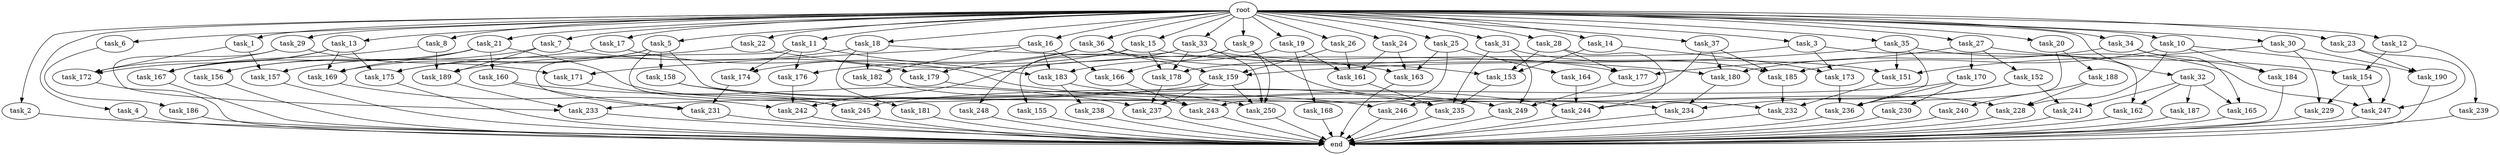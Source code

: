 digraph G {
  root [size="0.000000"];
  task_1 [size="102.400000"];
  task_2 [size="102.400000"];
  task_3 [size="102.400000"];
  task_4 [size="102.400000"];
  task_5 [size="102.400000"];
  task_6 [size="102.400000"];
  task_7 [size="102.400000"];
  task_8 [size="102.400000"];
  task_9 [size="102.400000"];
  task_10 [size="102.400000"];
  task_11 [size="102.400000"];
  task_12 [size="102.400000"];
  task_13 [size="102.400000"];
  task_14 [size="102.400000"];
  task_15 [size="102.400000"];
  task_16 [size="102.400000"];
  task_17 [size="102.400000"];
  task_18 [size="102.400000"];
  task_19 [size="102.400000"];
  task_20 [size="102.400000"];
  task_21 [size="102.400000"];
  task_22 [size="102.400000"];
  task_23 [size="102.400000"];
  task_24 [size="102.400000"];
  task_25 [size="102.400000"];
  task_26 [size="102.400000"];
  task_27 [size="102.400000"];
  task_28 [size="102.400000"];
  task_29 [size="102.400000"];
  task_30 [size="102.400000"];
  task_31 [size="102.400000"];
  task_32 [size="102.400000"];
  task_33 [size="102.400000"];
  task_34 [size="102.400000"];
  task_35 [size="102.400000"];
  task_36 [size="102.400000"];
  task_37 [size="102.400000"];
  task_151 [size="166644731084.800018"];
  task_152 [size="30923764531.200001"];
  task_153 [size="103079215104.000000"];
  task_154 [size="52398601011.200005"];
  task_155 [size="54975581388.800003"];
  task_156 [size="107374182400.000000"];
  task_157 [size="116823110451.200012"];
  task_158 [size="7730941132.800000"];
  task_159 [size="142592914227.200012"];
  task_160 [size="85899345920.000000"];
  task_161 [size="169221711462.400024"];
  task_162 [size="73014444032.000000"];
  task_163 [size="202722456371.200012"];
  task_164 [size="30923764531.200001"];
  task_165 [size="83322365542.400009"];
  task_166 [size="107374182400.000000"];
  task_167 [size="163208757248.000000"];
  task_168 [size="13743895347.200001"];
  task_169 [size="163208757248.000000"];
  task_170 [size="30923764531.200001"];
  task_171 [size="99643241267.200012"];
  task_172 [size="114246130073.600006"];
  task_173 [size="17179869184.000000"];
  task_174 [size="17179869184.000000"];
  task_175 [size="163208757248.000000"];
  task_176 [size="55834574848.000000"];
  task_177 [size="171798691840.000000"];
  task_178 [size="100502234726.400009"];
  task_179 [size="24910810316.800003"];
  task_180 [size="82463372083.200012"];
  task_181 [size="13743895347.200001"];
  task_182 [size="99643241267.200012"];
  task_183 [size="113387136614.400009"];
  task_184 [size="21474836480.000000"];
  task_185 [size="132284992716.800003"];
  task_186 [size="85899345920.000000"];
  task_187 [size="69578470195.199997"];
  task_188 [size="7730941132.800000"];
  task_189 [size="42949672960.000000"];
  task_190 [size="62706522521.600006"];
  task_228 [size="98784247808.000000"];
  task_229 [size="124554051584.000000"];
  task_230 [size="69578470195.199997"];
  task_231 [size="76450417868.800003"];
  task_232 [size="63565515980.800003"];
  task_233 [size="52398601011.200005"];
  task_234 [size="115105123532.800003"];
  task_235 [size="172657685299.200012"];
  task_236 [size="160631776870.399994"];
  task_237 [size="140874927308.800018"];
  task_238 [size="13743895347.200001"];
  task_239 [size="21474836480.000000"];
  task_240 [size="69578470195.199997"];
  task_241 [size="91053306675.200012"];
  task_242 [size="79886391705.600006"];
  task_243 [size="171798691840.000000"];
  task_244 [size="235364207820.800018"];
  task_245 [size="163208757248.000000"];
  task_246 [size="140874927308.800018"];
  task_247 [size="154618822656.000000"];
  task_248 [size="42090679500.800003"];
  task_249 [size="97066260889.600006"];
  task_250 [size="138297946931.200012"];
  end [size="0.000000"];

  root -> task_1 [size="1.000000"];
  root -> task_2 [size="1.000000"];
  root -> task_3 [size="1.000000"];
  root -> task_4 [size="1.000000"];
  root -> task_5 [size="1.000000"];
  root -> task_6 [size="1.000000"];
  root -> task_7 [size="1.000000"];
  root -> task_8 [size="1.000000"];
  root -> task_9 [size="1.000000"];
  root -> task_10 [size="1.000000"];
  root -> task_11 [size="1.000000"];
  root -> task_12 [size="1.000000"];
  root -> task_13 [size="1.000000"];
  root -> task_14 [size="1.000000"];
  root -> task_15 [size="1.000000"];
  root -> task_16 [size="1.000000"];
  root -> task_17 [size="1.000000"];
  root -> task_18 [size="1.000000"];
  root -> task_19 [size="1.000000"];
  root -> task_20 [size="1.000000"];
  root -> task_21 [size="1.000000"];
  root -> task_22 [size="1.000000"];
  root -> task_23 [size="1.000000"];
  root -> task_24 [size="1.000000"];
  root -> task_25 [size="1.000000"];
  root -> task_26 [size="1.000000"];
  root -> task_27 [size="1.000000"];
  root -> task_28 [size="1.000000"];
  root -> task_29 [size="1.000000"];
  root -> task_30 [size="1.000000"];
  root -> task_31 [size="1.000000"];
  root -> task_32 [size="1.000000"];
  root -> task_33 [size="1.000000"];
  root -> task_34 [size="1.000000"];
  root -> task_35 [size="1.000000"];
  root -> task_36 [size="1.000000"];
  root -> task_37 [size="1.000000"];
  task_1 -> task_157 [size="301989888.000000"];
  task_1 -> task_172 [size="301989888.000000"];
  task_2 -> end [size="1.000000"];
  task_3 -> task_162 [size="33554432.000000"];
  task_3 -> task_173 [size="33554432.000000"];
  task_3 -> task_178 [size="33554432.000000"];
  task_4 -> end [size="1.000000"];
  task_5 -> task_158 [size="75497472.000000"];
  task_5 -> task_169 [size="75497472.000000"];
  task_5 -> task_175 [size="75497472.000000"];
  task_5 -> task_232 [size="75497472.000000"];
  task_5 -> task_245 [size="75497472.000000"];
  task_6 -> task_186 [size="838860800.000000"];
  task_7 -> task_156 [size="209715200.000000"];
  task_7 -> task_179 [size="209715200.000000"];
  task_7 -> task_189 [size="209715200.000000"];
  task_8 -> task_167 [size="75497472.000000"];
  task_8 -> task_189 [size="75497472.000000"];
  task_9 -> task_166 [size="209715200.000000"];
  task_9 -> task_228 [size="209715200.000000"];
  task_9 -> task_250 [size="209715200.000000"];
  task_10 -> task_184 [size="75497472.000000"];
  task_10 -> task_185 [size="75497472.000000"];
  task_10 -> task_228 [size="75497472.000000"];
  task_10 -> task_247 [size="75497472.000000"];
  task_11 -> task_174 [size="134217728.000000"];
  task_11 -> task_176 [size="134217728.000000"];
  task_11 -> task_183 [size="134217728.000000"];
  task_11 -> task_231 [size="134217728.000000"];
  task_12 -> task_154 [size="209715200.000000"];
  task_12 -> task_239 [size="209715200.000000"];
  task_13 -> task_167 [size="679477248.000000"];
  task_13 -> task_169 [size="679477248.000000"];
  task_13 -> task_172 [size="679477248.000000"];
  task_13 -> task_175 [size="679477248.000000"];
  task_14 -> task_153 [size="134217728.000000"];
  task_14 -> task_173 [size="134217728.000000"];
  task_15 -> task_151 [size="411041792.000000"];
  task_15 -> task_176 [size="411041792.000000"];
  task_15 -> task_178 [size="411041792.000000"];
  task_15 -> task_248 [size="411041792.000000"];
  task_16 -> task_166 [size="838860800.000000"];
  task_16 -> task_171 [size="838860800.000000"];
  task_16 -> task_182 [size="838860800.000000"];
  task_16 -> task_183 [size="838860800.000000"];
  task_17 -> task_157 [size="838860800.000000"];
  task_17 -> task_244 [size="838860800.000000"];
  task_18 -> task_180 [size="134217728.000000"];
  task_18 -> task_181 [size="134217728.000000"];
  task_18 -> task_182 [size="134217728.000000"];
  task_18 -> task_189 [size="134217728.000000"];
  task_19 -> task_161 [size="134217728.000000"];
  task_19 -> task_168 [size="134217728.000000"];
  task_19 -> task_183 [size="134217728.000000"];
  task_20 -> task_188 [size="75497472.000000"];
  task_20 -> task_236 [size="75497472.000000"];
  task_21 -> task_156 [size="838860800.000000"];
  task_21 -> task_160 [size="838860800.000000"];
  task_21 -> task_167 [size="838860800.000000"];
  task_21 -> task_169 [size="838860800.000000"];
  task_21 -> task_243 [size="838860800.000000"];
  task_22 -> task_163 [size="838860800.000000"];
  task_22 -> task_175 [size="838860800.000000"];
  task_23 -> task_190 [size="75497472.000000"];
  task_23 -> task_247 [size="75497472.000000"];
  task_24 -> task_161 [size="838860800.000000"];
  task_24 -> task_163 [size="838860800.000000"];
  task_25 -> task_163 [size="301989888.000000"];
  task_25 -> task_164 [size="301989888.000000"];
  task_25 -> task_243 [size="301989888.000000"];
  task_26 -> task_159 [size="679477248.000000"];
  task_26 -> task_161 [size="679477248.000000"];
  task_27 -> task_152 [size="301989888.000000"];
  task_27 -> task_154 [size="301989888.000000"];
  task_27 -> task_170 [size="301989888.000000"];
  task_27 -> task_177 [size="301989888.000000"];
  task_28 -> task_153 [size="838860800.000000"];
  task_28 -> task_177 [size="838860800.000000"];
  task_28 -> task_244 [size="838860800.000000"];
  task_29 -> task_171 [size="134217728.000000"];
  task_29 -> task_172 [size="134217728.000000"];
  task_29 -> task_233 [size="134217728.000000"];
  task_30 -> task_151 [size="536870912.000000"];
  task_30 -> task_190 [size="536870912.000000"];
  task_30 -> task_229 [size="536870912.000000"];
  task_31 -> task_185 [size="679477248.000000"];
  task_31 -> task_235 [size="679477248.000000"];
  task_31 -> task_249 [size="679477248.000000"];
  task_32 -> task_162 [size="679477248.000000"];
  task_32 -> task_165 [size="679477248.000000"];
  task_32 -> task_187 [size="679477248.000000"];
  task_32 -> task_241 [size="679477248.000000"];
  task_33 -> task_155 [size="536870912.000000"];
  task_33 -> task_177 [size="536870912.000000"];
  task_33 -> task_178 [size="536870912.000000"];
  task_33 -> task_242 [size="536870912.000000"];
  task_33 -> task_250 [size="536870912.000000"];
  task_34 -> task_165 [size="134217728.000000"];
  task_34 -> task_180 [size="134217728.000000"];
  task_34 -> task_184 [size="134217728.000000"];
  task_35 -> task_151 [size="679477248.000000"];
  task_35 -> task_159 [size="679477248.000000"];
  task_35 -> task_236 [size="679477248.000000"];
  task_35 -> task_247 [size="679477248.000000"];
  task_36 -> task_153 [size="33554432.000000"];
  task_36 -> task_159 [size="33554432.000000"];
  task_36 -> task_174 [size="33554432.000000"];
  task_36 -> task_179 [size="33554432.000000"];
  task_37 -> task_180 [size="536870912.000000"];
  task_37 -> task_185 [size="536870912.000000"];
  task_37 -> task_246 [size="536870912.000000"];
  task_151 -> task_232 [size="411041792.000000"];
  task_152 -> task_234 [size="209715200.000000"];
  task_152 -> task_241 [size="209715200.000000"];
  task_152 -> task_244 [size="209715200.000000"];
  task_153 -> task_235 [size="134217728.000000"];
  task_154 -> task_229 [size="679477248.000000"];
  task_154 -> task_247 [size="679477248.000000"];
  task_155 -> end [size="1.000000"];
  task_156 -> end [size="1.000000"];
  task_157 -> end [size="1.000000"];
  task_158 -> task_234 [size="838860800.000000"];
  task_158 -> task_246 [size="838860800.000000"];
  task_159 -> task_233 [size="301989888.000000"];
  task_159 -> task_237 [size="301989888.000000"];
  task_159 -> task_250 [size="301989888.000000"];
  task_160 -> task_231 [size="536870912.000000"];
  task_160 -> task_237 [size="536870912.000000"];
  task_161 -> task_235 [size="33554432.000000"];
  task_162 -> end [size="1.000000"];
  task_163 -> end [size="1.000000"];
  task_164 -> task_244 [size="411041792.000000"];
  task_165 -> end [size="1.000000"];
  task_166 -> task_243 [size="536870912.000000"];
  task_167 -> end [size="1.000000"];
  task_168 -> end [size="1.000000"];
  task_169 -> task_242 [size="33554432.000000"];
  task_170 -> task_230 [size="679477248.000000"];
  task_170 -> task_236 [size="679477248.000000"];
  task_170 -> task_245 [size="679477248.000000"];
  task_171 -> task_245 [size="838860800.000000"];
  task_172 -> end [size="1.000000"];
  task_173 -> task_236 [size="134217728.000000"];
  task_174 -> task_231 [size="75497472.000000"];
  task_175 -> end [size="1.000000"];
  task_176 -> task_242 [size="209715200.000000"];
  task_177 -> task_249 [size="134217728.000000"];
  task_178 -> task_237 [size="536870912.000000"];
  task_179 -> task_235 [size="838860800.000000"];
  task_180 -> task_234 [size="75497472.000000"];
  task_181 -> end [size="1.000000"];
  task_182 -> task_250 [size="301989888.000000"];
  task_183 -> task_238 [size="134217728.000000"];
  task_183 -> task_249 [size="134217728.000000"];
  task_184 -> end [size="1.000000"];
  task_185 -> task_232 [size="134217728.000000"];
  task_186 -> end [size="1.000000"];
  task_187 -> end [size="1.000000"];
  task_188 -> task_228 [size="679477248.000000"];
  task_188 -> task_240 [size="679477248.000000"];
  task_189 -> task_233 [size="75497472.000000"];
  task_190 -> end [size="1.000000"];
  task_228 -> end [size="1.000000"];
  task_229 -> end [size="1.000000"];
  task_230 -> end [size="1.000000"];
  task_231 -> end [size="1.000000"];
  task_232 -> end [size="1.000000"];
  task_233 -> end [size="1.000000"];
  task_234 -> end [size="1.000000"];
  task_235 -> end [size="1.000000"];
  task_236 -> end [size="1.000000"];
  task_237 -> end [size="1.000000"];
  task_238 -> end [size="1.000000"];
  task_239 -> end [size="1.000000"];
  task_240 -> end [size="1.000000"];
  task_241 -> end [size="1.000000"];
  task_242 -> end [size="1.000000"];
  task_243 -> end [size="1.000000"];
  task_244 -> end [size="1.000000"];
  task_245 -> end [size="1.000000"];
  task_246 -> end [size="1.000000"];
  task_247 -> end [size="1.000000"];
  task_248 -> end [size="1.000000"];
  task_249 -> end [size="1.000000"];
  task_250 -> end [size="1.000000"];
}
